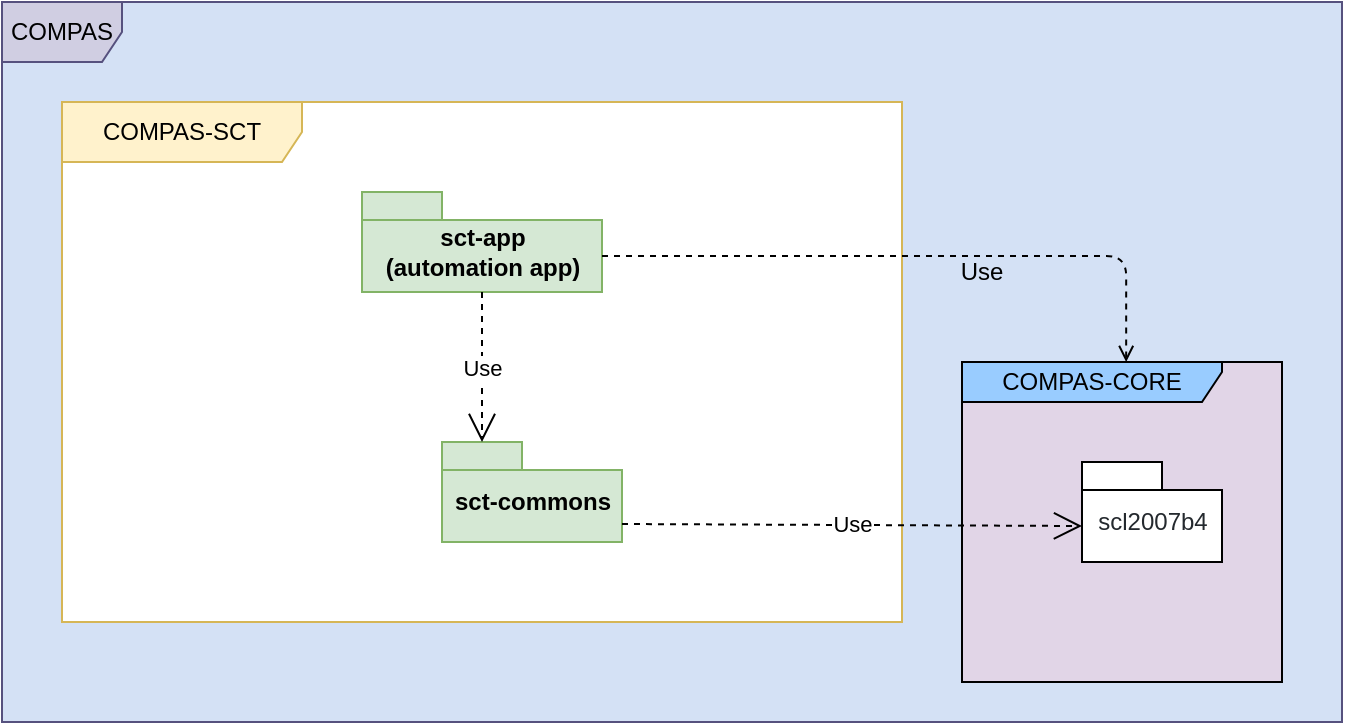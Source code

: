 <mxfile version="21.8.2" type="device">
  <diagram id="3wWlgGhNNHLo4Hu9hpyk" name="Page-1">
    <mxGraphModel dx="1578" dy="920" grid="1" gridSize="10" guides="1" tooltips="1" connect="1" arrows="1" fold="1" page="1" pageScale="1" pageWidth="827" pageHeight="1169" math="0" shadow="0">
      <root>
        <mxCell id="0" />
        <mxCell id="1" parent="0" />
        <mxCell id="mlE7LE_FIp_m5NRGwoGI-30" value="COMPAS" style="shape=umlFrame;whiteSpace=wrap;html=1;fillColor=#d0cee2;strokeColor=#56517e;swimlaneFillColor=#D4E1F5;" parent="1" vertex="1">
          <mxGeometry x="140" y="40" width="670" height="360" as="geometry" />
        </mxCell>
        <mxCell id="mlE7LE_FIp_m5NRGwoGI-31" value="COMPAS-SCT" style="shape=umlFrame;whiteSpace=wrap;html=1;width=120;height=30;fillColor=#fff2cc;strokeColor=#d6b656;swimlaneFillColor=#ffffff;" parent="1" vertex="1">
          <mxGeometry x="170" y="90" width="420" height="260" as="geometry" />
        </mxCell>
        <mxCell id="mlE7LE_FIp_m5NRGwoGI-32" value="COMPAS-CORE" style="shape=umlFrame;whiteSpace=wrap;html=1;width=130;height=20;swimlaneFillColor=#E1D5E7;fillColor=#99CCFF;" parent="1" vertex="1">
          <mxGeometry x="620" y="220" width="160" height="160" as="geometry" />
        </mxCell>
        <mxCell id="mlE7LE_FIp_m5NRGwoGI-33" value="sct-commons" style="shape=folder;fontStyle=1;spacingTop=10;tabWidth=40;tabHeight=14;tabPosition=left;html=1;fillColor=#d5e8d4;strokeColor=#82b366;" parent="1" vertex="1">
          <mxGeometry x="360" y="260" width="90" height="50" as="geometry" />
        </mxCell>
        <mxCell id="mlE7LE_FIp_m5NRGwoGI-38" value="sct-app&lt;br&gt;(automation app)" style="shape=folder;fontStyle=1;spacingTop=10;tabWidth=40;tabHeight=14;tabPosition=left;html=1;fillColor=#d5e8d4;strokeColor=#82b366;" parent="1" vertex="1">
          <mxGeometry x="320" y="135" width="120" height="50" as="geometry" />
        </mxCell>
        <mxCell id="mlE7LE_FIp_m5NRGwoGI-40" value="Use" style="endArrow=open;endSize=12;dashed=1;html=1;exitX=0.5;exitY=1;exitDx=0;exitDy=0;exitPerimeter=0;entryX=0;entryY=0;entryDx=20;entryDy=0;entryPerimeter=0;" parent="1" source="mlE7LE_FIp_m5NRGwoGI-38" target="mlE7LE_FIp_m5NRGwoGI-33" edge="1">
          <mxGeometry width="160" relative="1" as="geometry">
            <mxPoint x="140" y="620" as="sourcePoint" />
            <mxPoint x="300" y="620" as="targetPoint" />
          </mxGeometry>
        </mxCell>
        <mxCell id="mlE7LE_FIp_m5NRGwoGI-44" value="&lt;font color=&quot;#24292e&quot; size=&quot;1&quot;&gt;&lt;span style=&quot;font-weight: 400 ; white-space: normal ; font-size: 12px&quot;&gt;scl2007b4&lt;/span&gt;&lt;/font&gt;" style="shape=folder;fontStyle=1;spacingTop=10;tabWidth=40;tabHeight=14;tabPosition=left;html=1;" parent="1" vertex="1">
          <mxGeometry x="680" y="270" width="70" height="50" as="geometry" />
        </mxCell>
        <mxCell id="mlE7LE_FIp_m5NRGwoGI-45" value="Use" style="endArrow=open;endSize=12;dashed=1;html=1;entryX=0;entryY=0;entryDx=0;entryDy=32;entryPerimeter=0;exitX=0;exitY=0;exitDx=90;exitDy=41;exitPerimeter=0;" parent="1" target="mlE7LE_FIp_m5NRGwoGI-44" edge="1" source="mlE7LE_FIp_m5NRGwoGI-33">
          <mxGeometry width="160" relative="1" as="geometry">
            <mxPoint x="560" y="303" as="sourcePoint" />
            <mxPoint x="300" y="610" as="targetPoint" />
          </mxGeometry>
        </mxCell>
        <mxCell id="mlE7LE_FIp_m5NRGwoGI-53" value="" style="endArrow=open;dashed=1;html=1;exitX=0;exitY=0;exitDx=120;exitDy=32;exitPerimeter=0;entryX=0.513;entryY=0;entryDx=0;entryDy=0;entryPerimeter=0;edgeStyle=orthogonalEdgeStyle;endFill=0;" parent="1" source="mlE7LE_FIp_m5NRGwoGI-38" target="mlE7LE_FIp_m5NRGwoGI-32" edge="1">
          <mxGeometry width="50" height="50" relative="1" as="geometry">
            <mxPoint x="140" y="660" as="sourcePoint" />
            <mxPoint x="700" y="182" as="targetPoint" />
          </mxGeometry>
        </mxCell>
        <mxCell id="mlE7LE_FIp_m5NRGwoGI-54" value="Use" style="text;html=1;strokeColor=none;fillColor=none;align=center;verticalAlign=middle;whiteSpace=wrap;rounded=0;" parent="1" vertex="1">
          <mxGeometry x="610" y="165" width="40" height="20" as="geometry" />
        </mxCell>
      </root>
    </mxGraphModel>
  </diagram>
</mxfile>